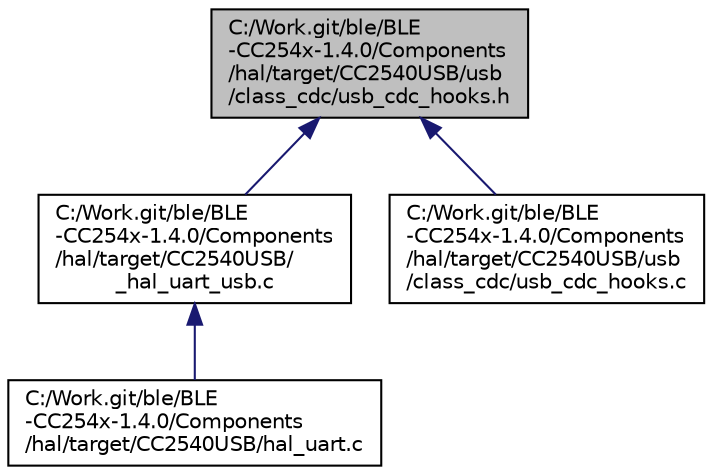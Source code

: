 digraph "C:/Work.git/ble/BLE-CC254x-1.4.0/Components/hal/target/CC2540USB/usb/class_cdc/usb_cdc_hooks.h"
{
  edge [fontname="Helvetica",fontsize="10",labelfontname="Helvetica",labelfontsize="10"];
  node [fontname="Helvetica",fontsize="10",shape=record];
  Node1 [label="C:/Work.git/ble/BLE\l-CC254x-1.4.0/Components\l/hal/target/CC2540USB/usb\l/class_cdc/usb_cdc_hooks.h",height=0.2,width=0.4,color="black", fillcolor="grey75", style="filled" fontcolor="black"];
  Node1 -> Node2 [dir="back",color="midnightblue",fontsize="10",style="solid",fontname="Helvetica"];
  Node2 [label="C:/Work.git/ble/BLE\l-CC254x-1.4.0/Components\l/hal/target/CC2540USB/\l_hal_uart_usb.c",height=0.2,width=0.4,color="black", fillcolor="white", style="filled",URL="$__hal__uart__usb_8c.html"];
  Node2 -> Node3 [dir="back",color="midnightblue",fontsize="10",style="solid",fontname="Helvetica"];
  Node3 [label="C:/Work.git/ble/BLE\l-CC254x-1.4.0/Components\l/hal/target/CC2540USB/hal_uart.c",height=0.2,width=0.4,color="black", fillcolor="white", style="filled",URL="$_c_c2540_u_s_b_2hal__uart_8c.html"];
  Node1 -> Node4 [dir="back",color="midnightblue",fontsize="10",style="solid",fontname="Helvetica"];
  Node4 [label="C:/Work.git/ble/BLE\l-CC254x-1.4.0/Components\l/hal/target/CC2540USB/usb\l/class_cdc/usb_cdc_hooks.c",height=0.2,width=0.4,color="black", fillcolor="white", style="filled",URL="$usb__cdc__hooks_8c.html"];
}
